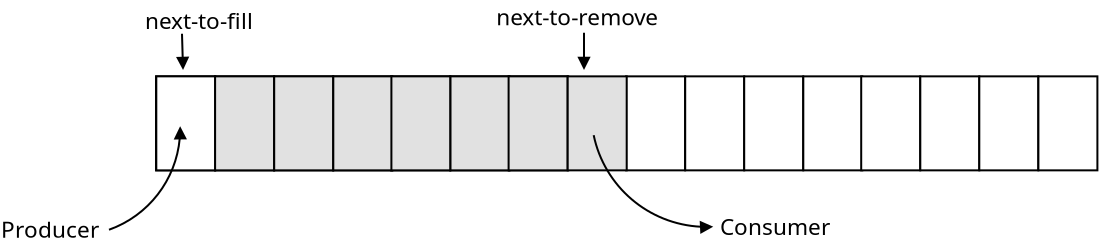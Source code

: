 <?xml version="1.0" encoding="UTF-8"?>
<dia:diagram xmlns:dia="http://www.lysator.liu.se/~alla/dia/">
  <dia:layer name="Background" visible="true" connectable="true" active="true">
    <dia:object type="Standard - Box" version="0" id="O0">
      <dia:attribute name="obj_pos">
        <dia:point val="33.85,12.63"/>
      </dia:attribute>
      <dia:attribute name="obj_bb">
        <dia:rectangle val="33.8,12.58;36.85,17.38"/>
      </dia:attribute>
      <dia:attribute name="elem_corner">
        <dia:point val="33.85,12.63"/>
      </dia:attribute>
      <dia:attribute name="elem_width">
        <dia:real val="2.95"/>
      </dia:attribute>
      <dia:attribute name="elem_height">
        <dia:real val="4.7"/>
      </dia:attribute>
      <dia:attribute name="inner_color">
        <dia:color val="#e1e1e1ff"/>
      </dia:attribute>
      <dia:attribute name="show_background">
        <dia:boolean val="true"/>
      </dia:attribute>
    </dia:object>
    <dia:object type="Standard - Box" version="0" id="O1">
      <dia:attribute name="obj_pos">
        <dia:point val="36.805,12.63"/>
      </dia:attribute>
      <dia:attribute name="obj_bb">
        <dia:rectangle val="36.755,12.58;39.805,17.38"/>
      </dia:attribute>
      <dia:attribute name="elem_corner">
        <dia:point val="36.805,12.63"/>
      </dia:attribute>
      <dia:attribute name="elem_width">
        <dia:real val="2.95"/>
      </dia:attribute>
      <dia:attribute name="elem_height">
        <dia:real val="4.7"/>
      </dia:attribute>
      <dia:attribute name="show_background">
        <dia:boolean val="true"/>
      </dia:attribute>
    </dia:object>
    <dia:object type="Standard - Box" version="0" id="O2">
      <dia:attribute name="obj_pos">
        <dia:point val="39.755,12.63"/>
      </dia:attribute>
      <dia:attribute name="obj_bb">
        <dia:rectangle val="39.705,12.58;42.755,17.38"/>
      </dia:attribute>
      <dia:attribute name="elem_corner">
        <dia:point val="39.755,12.63"/>
      </dia:attribute>
      <dia:attribute name="elem_width">
        <dia:real val="2.95"/>
      </dia:attribute>
      <dia:attribute name="elem_height">
        <dia:real val="4.7"/>
      </dia:attribute>
      <dia:attribute name="show_background">
        <dia:boolean val="true"/>
      </dia:attribute>
    </dia:object>
    <dia:object type="Standard - Box" version="0" id="O3">
      <dia:attribute name="obj_pos">
        <dia:point val="42.71,12.63"/>
      </dia:attribute>
      <dia:attribute name="obj_bb">
        <dia:rectangle val="42.66,12.58;45.71,17.38"/>
      </dia:attribute>
      <dia:attribute name="elem_corner">
        <dia:point val="42.71,12.63"/>
      </dia:attribute>
      <dia:attribute name="elem_width">
        <dia:real val="2.95"/>
      </dia:attribute>
      <dia:attribute name="elem_height">
        <dia:real val="4.7"/>
      </dia:attribute>
      <dia:attribute name="show_background">
        <dia:boolean val="true"/>
      </dia:attribute>
    </dia:object>
    <dia:object type="Standard - Box" version="0" id="O4">
      <dia:attribute name="obj_pos">
        <dia:point val="45.605,12.63"/>
      </dia:attribute>
      <dia:attribute name="obj_bb">
        <dia:rectangle val="45.555,12.58;48.605,17.38"/>
      </dia:attribute>
      <dia:attribute name="elem_corner">
        <dia:point val="45.605,12.63"/>
      </dia:attribute>
      <dia:attribute name="elem_width">
        <dia:real val="2.95"/>
      </dia:attribute>
      <dia:attribute name="elem_height">
        <dia:real val="4.7"/>
      </dia:attribute>
      <dia:attribute name="show_background">
        <dia:boolean val="true"/>
      </dia:attribute>
    </dia:object>
    <dia:object type="Standard - Box" version="0" id="O5">
      <dia:attribute name="obj_pos">
        <dia:point val="48.56,12.63"/>
      </dia:attribute>
      <dia:attribute name="obj_bb">
        <dia:rectangle val="48.51,12.58;51.56,17.38"/>
      </dia:attribute>
      <dia:attribute name="elem_corner">
        <dia:point val="48.56,12.63"/>
      </dia:attribute>
      <dia:attribute name="elem_width">
        <dia:real val="2.95"/>
      </dia:attribute>
      <dia:attribute name="elem_height">
        <dia:real val="4.7"/>
      </dia:attribute>
      <dia:attribute name="show_background">
        <dia:boolean val="true"/>
      </dia:attribute>
    </dia:object>
    <dia:object type="Standard - Box" version="0" id="O6">
      <dia:attribute name="obj_pos">
        <dia:point val="51.51,12.63"/>
      </dia:attribute>
      <dia:attribute name="obj_bb">
        <dia:rectangle val="51.46,12.58;54.51,17.38"/>
      </dia:attribute>
      <dia:attribute name="elem_corner">
        <dia:point val="51.51,12.63"/>
      </dia:attribute>
      <dia:attribute name="elem_width">
        <dia:real val="2.95"/>
      </dia:attribute>
      <dia:attribute name="elem_height">
        <dia:real val="4.7"/>
      </dia:attribute>
      <dia:attribute name="show_background">
        <dia:boolean val="true"/>
      </dia:attribute>
    </dia:object>
    <dia:object type="Standard - Box" version="0" id="O7">
      <dia:attribute name="obj_pos">
        <dia:point val="33.865,12.63"/>
      </dia:attribute>
      <dia:attribute name="obj_bb">
        <dia:rectangle val="33.815,12.58;36.865,17.38"/>
      </dia:attribute>
      <dia:attribute name="elem_corner">
        <dia:point val="33.865,12.63"/>
      </dia:attribute>
      <dia:attribute name="elem_width">
        <dia:real val="2.95"/>
      </dia:attribute>
      <dia:attribute name="elem_height">
        <dia:real val="4.7"/>
      </dia:attribute>
      <dia:attribute name="show_background">
        <dia:boolean val="true"/>
      </dia:attribute>
    </dia:object>
    <dia:object type="Standard - Box" version="0" id="O8">
      <dia:attribute name="obj_pos">
        <dia:point val="57.355,12.63"/>
      </dia:attribute>
      <dia:attribute name="obj_bb">
        <dia:rectangle val="57.305,12.58;60.355,17.38"/>
      </dia:attribute>
      <dia:attribute name="elem_corner">
        <dia:point val="57.355,12.63"/>
      </dia:attribute>
      <dia:attribute name="elem_width">
        <dia:real val="2.95"/>
      </dia:attribute>
      <dia:attribute name="elem_height">
        <dia:real val="4.7"/>
      </dia:attribute>
      <dia:attribute name="show_background">
        <dia:boolean val="true"/>
      </dia:attribute>
    </dia:object>
    <dia:object type="Standard - Box" version="0" id="O9">
      <dia:attribute name="obj_pos">
        <dia:point val="60.31,12.63"/>
      </dia:attribute>
      <dia:attribute name="obj_bb">
        <dia:rectangle val="60.26,12.58;63.31,17.38"/>
      </dia:attribute>
      <dia:attribute name="elem_corner">
        <dia:point val="60.31,12.63"/>
      </dia:attribute>
      <dia:attribute name="elem_width">
        <dia:real val="2.95"/>
      </dia:attribute>
      <dia:attribute name="elem_height">
        <dia:real val="4.7"/>
      </dia:attribute>
      <dia:attribute name="show_background">
        <dia:boolean val="true"/>
      </dia:attribute>
    </dia:object>
    <dia:object type="Standard - Box" version="0" id="O10">
      <dia:attribute name="obj_pos">
        <dia:point val="63.26,12.63"/>
      </dia:attribute>
      <dia:attribute name="obj_bb">
        <dia:rectangle val="63.21,12.58;66.26,17.38"/>
      </dia:attribute>
      <dia:attribute name="elem_corner">
        <dia:point val="63.26,12.63"/>
      </dia:attribute>
      <dia:attribute name="elem_width">
        <dia:real val="2.95"/>
      </dia:attribute>
      <dia:attribute name="elem_height">
        <dia:real val="4.7"/>
      </dia:attribute>
      <dia:attribute name="show_background">
        <dia:boolean val="true"/>
      </dia:attribute>
    </dia:object>
    <dia:object type="Standard - Box" version="0" id="O11">
      <dia:attribute name="obj_pos">
        <dia:point val="66.215,12.63"/>
      </dia:attribute>
      <dia:attribute name="obj_bb">
        <dia:rectangle val="66.165,12.58;69.215,17.38"/>
      </dia:attribute>
      <dia:attribute name="elem_corner">
        <dia:point val="66.215,12.63"/>
      </dia:attribute>
      <dia:attribute name="elem_width">
        <dia:real val="2.95"/>
      </dia:attribute>
      <dia:attribute name="elem_height">
        <dia:real val="4.7"/>
      </dia:attribute>
      <dia:attribute name="show_background">
        <dia:boolean val="true"/>
      </dia:attribute>
    </dia:object>
    <dia:object type="Standard - Box" version="0" id="O12">
      <dia:attribute name="obj_pos">
        <dia:point val="69.11,12.63"/>
      </dia:attribute>
      <dia:attribute name="obj_bb">
        <dia:rectangle val="69.06,12.58;72.11,17.38"/>
      </dia:attribute>
      <dia:attribute name="elem_corner">
        <dia:point val="69.11,12.63"/>
      </dia:attribute>
      <dia:attribute name="elem_width">
        <dia:real val="2.95"/>
      </dia:attribute>
      <dia:attribute name="elem_height">
        <dia:real val="4.7"/>
      </dia:attribute>
      <dia:attribute name="show_background">
        <dia:boolean val="true"/>
      </dia:attribute>
    </dia:object>
    <dia:object type="Standard - Box" version="0" id="O13">
      <dia:attribute name="obj_pos">
        <dia:point val="72.065,12.63"/>
      </dia:attribute>
      <dia:attribute name="obj_bb">
        <dia:rectangle val="72.015,12.58;75.065,17.38"/>
      </dia:attribute>
      <dia:attribute name="elem_corner">
        <dia:point val="72.065,12.63"/>
      </dia:attribute>
      <dia:attribute name="elem_width">
        <dia:real val="2.95"/>
      </dia:attribute>
      <dia:attribute name="elem_height">
        <dia:real val="4.7"/>
      </dia:attribute>
      <dia:attribute name="show_background">
        <dia:boolean val="true"/>
      </dia:attribute>
    </dia:object>
    <dia:object type="Standard - Box" version="0" id="O14">
      <dia:attribute name="obj_pos">
        <dia:point val="75.015,12.63"/>
      </dia:attribute>
      <dia:attribute name="obj_bb">
        <dia:rectangle val="74.965,12.58;78.015,17.38"/>
      </dia:attribute>
      <dia:attribute name="elem_corner">
        <dia:point val="75.015,12.63"/>
      </dia:attribute>
      <dia:attribute name="elem_width">
        <dia:real val="2.95"/>
      </dia:attribute>
      <dia:attribute name="elem_height">
        <dia:real val="4.7"/>
      </dia:attribute>
      <dia:attribute name="show_background">
        <dia:boolean val="true"/>
      </dia:attribute>
    </dia:object>
    <dia:object type="Standard - Box" version="0" id="O15">
      <dia:attribute name="obj_pos">
        <dia:point val="77.97,12.63"/>
      </dia:attribute>
      <dia:attribute name="obj_bb">
        <dia:rectangle val="77.92,12.58;80.97,17.38"/>
      </dia:attribute>
      <dia:attribute name="elem_corner">
        <dia:point val="77.97,12.63"/>
      </dia:attribute>
      <dia:attribute name="elem_width">
        <dia:real val="2.95"/>
      </dia:attribute>
      <dia:attribute name="elem_height">
        <dia:real val="4.7"/>
      </dia:attribute>
      <dia:attribute name="show_background">
        <dia:boolean val="true"/>
      </dia:attribute>
    </dia:object>
    <dia:object type="Standard - Text" version="1" id="O16">
      <dia:attribute name="obj_pos">
        <dia:point val="26.1,20.7"/>
      </dia:attribute>
      <dia:attribute name="obj_bb">
        <dia:rectangle val="26.1,19.65;31.102,20.968"/>
      </dia:attribute>
      <dia:attribute name="text">
        <dia:composite type="text">
          <dia:attribute name="string">
            <dia:string>#Producer#</dia:string>
          </dia:attribute>
          <dia:attribute name="font">
            <dia:font family="sans" style="0" name="Helvetica"/>
          </dia:attribute>
          <dia:attribute name="height">
            <dia:real val="1.411"/>
          </dia:attribute>
          <dia:attribute name="pos">
            <dia:point val="26.1,20.7"/>
          </dia:attribute>
          <dia:attribute name="color">
            <dia:color val="#000000ff"/>
          </dia:attribute>
          <dia:attribute name="alignment">
            <dia:enum val="0"/>
          </dia:attribute>
        </dia:composite>
      </dia:attribute>
      <dia:attribute name="valign">
        <dia:enum val="3"/>
      </dia:attribute>
    </dia:object>
    <dia:object type="Standard - Text" version="1" id="O17">
      <dia:attribute name="obj_pos">
        <dia:point val="62.055,20.56"/>
      </dia:attribute>
      <dia:attribute name="obj_bb">
        <dia:rectangle val="62.055,19.51;67.81,20.828"/>
      </dia:attribute>
      <dia:attribute name="text">
        <dia:composite type="text">
          <dia:attribute name="string">
            <dia:string>#Consumer#</dia:string>
          </dia:attribute>
          <dia:attribute name="font">
            <dia:font family="sans" style="0" name="Helvetica"/>
          </dia:attribute>
          <dia:attribute name="height">
            <dia:real val="1.411"/>
          </dia:attribute>
          <dia:attribute name="pos">
            <dia:point val="62.055,20.56"/>
          </dia:attribute>
          <dia:attribute name="color">
            <dia:color val="#000000ff"/>
          </dia:attribute>
          <dia:attribute name="alignment">
            <dia:enum val="0"/>
          </dia:attribute>
        </dia:composite>
      </dia:attribute>
      <dia:attribute name="valign">
        <dia:enum val="3"/>
      </dia:attribute>
    </dia:object>
    <dia:object type="Standard - Arc" version="0" id="O18">
      <dia:attribute name="obj_pos">
        <dia:point val="31.5,20.3"/>
      </dia:attribute>
      <dia:attribute name="obj_bb">
        <dia:rectangle val="31.43,15.116;35.397,20.37"/>
      </dia:attribute>
      <dia:attribute name="conn_endpoints">
        <dia:point val="31.5,20.3"/>
        <dia:point val="35.058,15.185"/>
      </dia:attribute>
      <dia:attribute name="curve_distance">
        <dia:real val="1"/>
      </dia:attribute>
      <dia:attribute name="end_arrow">
        <dia:enum val="3"/>
      </dia:attribute>
      <dia:attribute name="end_arrow_length">
        <dia:real val="0.5"/>
      </dia:attribute>
      <dia:attribute name="end_arrow_width">
        <dia:real val="0.5"/>
      </dia:attribute>
    </dia:object>
    <dia:object type="Standard - Box" version="0" id="O19">
      <dia:attribute name="obj_pos">
        <dia:point val="36.805,12.63"/>
      </dia:attribute>
      <dia:attribute name="obj_bb">
        <dia:rectangle val="36.755,12.58;39.805,17.38"/>
      </dia:attribute>
      <dia:attribute name="elem_corner">
        <dia:point val="36.805,12.63"/>
      </dia:attribute>
      <dia:attribute name="elem_width">
        <dia:real val="2.95"/>
      </dia:attribute>
      <dia:attribute name="elem_height">
        <dia:real val="4.7"/>
      </dia:attribute>
      <dia:attribute name="inner_color">
        <dia:color val="#e1e1e1ff"/>
      </dia:attribute>
      <dia:attribute name="show_background">
        <dia:boolean val="true"/>
      </dia:attribute>
    </dia:object>
    <dia:object type="Standard - Box" version="0" id="O20">
      <dia:attribute name="obj_pos">
        <dia:point val="39.76,12.63"/>
      </dia:attribute>
      <dia:attribute name="obj_bb">
        <dia:rectangle val="39.71,12.58;42.76,17.38"/>
      </dia:attribute>
      <dia:attribute name="elem_corner">
        <dia:point val="39.76,12.63"/>
      </dia:attribute>
      <dia:attribute name="elem_width">
        <dia:real val="2.95"/>
      </dia:attribute>
      <dia:attribute name="elem_height">
        <dia:real val="4.7"/>
      </dia:attribute>
      <dia:attribute name="inner_color">
        <dia:color val="#e1e1e1ff"/>
      </dia:attribute>
      <dia:attribute name="show_background">
        <dia:boolean val="true"/>
      </dia:attribute>
    </dia:object>
    <dia:object type="Standard - Box" version="0" id="O21">
      <dia:attribute name="obj_pos">
        <dia:point val="42.715,12.63"/>
      </dia:attribute>
      <dia:attribute name="obj_bb">
        <dia:rectangle val="42.665,12.58;45.715,17.38"/>
      </dia:attribute>
      <dia:attribute name="elem_corner">
        <dia:point val="42.715,12.63"/>
      </dia:attribute>
      <dia:attribute name="elem_width">
        <dia:real val="2.95"/>
      </dia:attribute>
      <dia:attribute name="elem_height">
        <dia:real val="4.7"/>
      </dia:attribute>
      <dia:attribute name="inner_color">
        <dia:color val="#e1e1e1ff"/>
      </dia:attribute>
      <dia:attribute name="show_background">
        <dia:boolean val="true"/>
      </dia:attribute>
    </dia:object>
    <dia:object type="Standard - Box" version="0" id="O22">
      <dia:attribute name="obj_pos">
        <dia:point val="45.62,12.63"/>
      </dia:attribute>
      <dia:attribute name="obj_bb">
        <dia:rectangle val="45.57,12.58;48.62,17.38"/>
      </dia:attribute>
      <dia:attribute name="elem_corner">
        <dia:point val="45.62,12.63"/>
      </dia:attribute>
      <dia:attribute name="elem_width">
        <dia:real val="2.95"/>
      </dia:attribute>
      <dia:attribute name="elem_height">
        <dia:real val="4.7"/>
      </dia:attribute>
      <dia:attribute name="inner_color">
        <dia:color val="#e1e1e1ff"/>
      </dia:attribute>
      <dia:attribute name="show_background">
        <dia:boolean val="true"/>
      </dia:attribute>
    </dia:object>
    <dia:object type="Standard - Box" version="0" id="O23">
      <dia:attribute name="obj_pos">
        <dia:point val="48.575,12.63"/>
      </dia:attribute>
      <dia:attribute name="obj_bb">
        <dia:rectangle val="48.525,12.58;51.575,17.38"/>
      </dia:attribute>
      <dia:attribute name="elem_corner">
        <dia:point val="48.575,12.63"/>
      </dia:attribute>
      <dia:attribute name="elem_width">
        <dia:real val="2.95"/>
      </dia:attribute>
      <dia:attribute name="elem_height">
        <dia:real val="4.7"/>
      </dia:attribute>
      <dia:attribute name="inner_color">
        <dia:color val="#e1e1e1ff"/>
      </dia:attribute>
      <dia:attribute name="show_background">
        <dia:boolean val="true"/>
      </dia:attribute>
    </dia:object>
    <dia:object type="Standard - Box" version="0" id="O24">
      <dia:attribute name="obj_pos">
        <dia:point val="51.48,12.63"/>
      </dia:attribute>
      <dia:attribute name="obj_bb">
        <dia:rectangle val="51.43,12.58;54.48,17.38"/>
      </dia:attribute>
      <dia:attribute name="elem_corner">
        <dia:point val="51.48,12.63"/>
      </dia:attribute>
      <dia:attribute name="elem_width">
        <dia:real val="2.95"/>
      </dia:attribute>
      <dia:attribute name="elem_height">
        <dia:real val="4.7"/>
      </dia:attribute>
      <dia:attribute name="inner_color">
        <dia:color val="#e1e1e1ff"/>
      </dia:attribute>
      <dia:attribute name="show_background">
        <dia:boolean val="true"/>
      </dia:attribute>
    </dia:object>
    <dia:object type="Standard - Box" version="0" id="O25">
      <dia:attribute name="obj_pos">
        <dia:point val="54.435,12.63"/>
      </dia:attribute>
      <dia:attribute name="obj_bb">
        <dia:rectangle val="54.385,12.58;57.435,17.38"/>
      </dia:attribute>
      <dia:attribute name="elem_corner">
        <dia:point val="54.435,12.63"/>
      </dia:attribute>
      <dia:attribute name="elem_width">
        <dia:real val="2.95"/>
      </dia:attribute>
      <dia:attribute name="elem_height">
        <dia:real val="4.7"/>
      </dia:attribute>
      <dia:attribute name="inner_color">
        <dia:color val="#e1e1e1ff"/>
      </dia:attribute>
      <dia:attribute name="show_background">
        <dia:boolean val="true"/>
      </dia:attribute>
    </dia:object>
    <dia:object type="Standard - Arc" version="0" id="O26">
      <dia:attribute name="obj_pos">
        <dia:point val="55.734,15.571"/>
      </dia:attribute>
      <dia:attribute name="obj_bb">
        <dia:rectangle val="55.664,15.501;61.72,20.509"/>
      </dia:attribute>
      <dia:attribute name="conn_endpoints">
        <dia:point val="55.734,15.571"/>
        <dia:point val="61.65,20.15"/>
      </dia:attribute>
      <dia:attribute name="curve_distance">
        <dia:real val="1.38"/>
      </dia:attribute>
      <dia:attribute name="end_arrow">
        <dia:enum val="3"/>
      </dia:attribute>
      <dia:attribute name="end_arrow_length">
        <dia:real val="0.5"/>
      </dia:attribute>
      <dia:attribute name="end_arrow_width">
        <dia:real val="0.5"/>
      </dia:attribute>
    </dia:object>
    <dia:object type="Standard - Text" version="1" id="O27">
      <dia:attribute name="obj_pos">
        <dia:point val="33.305,10.26"/>
      </dia:attribute>
      <dia:attribute name="obj_bb">
        <dia:rectangle val="33.305,9.21;39.108,10.527"/>
      </dia:attribute>
      <dia:attribute name="text">
        <dia:composite type="text">
          <dia:attribute name="string">
            <dia:string>#next-to-fill#</dia:string>
          </dia:attribute>
          <dia:attribute name="font">
            <dia:font family="sans" style="0" name="Helvetica"/>
          </dia:attribute>
          <dia:attribute name="height">
            <dia:real val="1.411"/>
          </dia:attribute>
          <dia:attribute name="pos">
            <dia:point val="33.305,10.26"/>
          </dia:attribute>
          <dia:attribute name="color">
            <dia:color val="#000000ff"/>
          </dia:attribute>
          <dia:attribute name="alignment">
            <dia:enum val="0"/>
          </dia:attribute>
        </dia:composite>
      </dia:attribute>
      <dia:attribute name="valign">
        <dia:enum val="3"/>
      </dia:attribute>
    </dia:object>
    <dia:object type="Standard - Text" version="1" id="O28">
      <dia:attribute name="obj_pos">
        <dia:point val="50.86,10.07"/>
      </dia:attribute>
      <dia:attribute name="obj_bb">
        <dia:rectangle val="50.86,9.02;59.615,10.338"/>
      </dia:attribute>
      <dia:attribute name="text">
        <dia:composite type="text">
          <dia:attribute name="string">
            <dia:string>#next-to-remove#</dia:string>
          </dia:attribute>
          <dia:attribute name="font">
            <dia:font family="sans" style="0" name="Helvetica"/>
          </dia:attribute>
          <dia:attribute name="height">
            <dia:real val="1.411"/>
          </dia:attribute>
          <dia:attribute name="pos">
            <dia:point val="50.86,10.07"/>
          </dia:attribute>
          <dia:attribute name="color">
            <dia:color val="#000000ff"/>
          </dia:attribute>
          <dia:attribute name="alignment">
            <dia:enum val="0"/>
          </dia:attribute>
        </dia:composite>
      </dia:attribute>
      <dia:attribute name="valign">
        <dia:enum val="3"/>
      </dia:attribute>
    </dia:object>
    <dia:object type="Standard - Line" version="0" id="O29">
      <dia:attribute name="obj_pos">
        <dia:point val="35.15,10.5"/>
      </dia:attribute>
      <dia:attribute name="obj_bb">
        <dia:rectangle val="34.852,10.449;35.514,12.312"/>
      </dia:attribute>
      <dia:attribute name="conn_endpoints">
        <dia:point val="35.15,10.5"/>
        <dia:point val="35.2,12.25"/>
      </dia:attribute>
      <dia:attribute name="numcp">
        <dia:int val="1"/>
      </dia:attribute>
      <dia:attribute name="end_arrow">
        <dia:enum val="3"/>
      </dia:attribute>
      <dia:attribute name="end_arrow_length">
        <dia:real val="0.5"/>
      </dia:attribute>
      <dia:attribute name="end_arrow_width">
        <dia:real val="0.5"/>
      </dia:attribute>
    </dia:object>
    <dia:object type="Standard - Line" version="0" id="O30">
      <dia:attribute name="obj_pos">
        <dia:point val="55.25,10.45"/>
      </dia:attribute>
      <dia:attribute name="obj_bb">
        <dia:rectangle val="54.919,10.4;55.581,12.312"/>
      </dia:attribute>
      <dia:attribute name="conn_endpoints">
        <dia:point val="55.25,10.45"/>
        <dia:point val="55.25,12.25"/>
      </dia:attribute>
      <dia:attribute name="numcp">
        <dia:int val="1"/>
      </dia:attribute>
      <dia:attribute name="end_arrow">
        <dia:enum val="3"/>
      </dia:attribute>
      <dia:attribute name="end_arrow_length">
        <dia:real val="0.5"/>
      </dia:attribute>
      <dia:attribute name="end_arrow_width">
        <dia:real val="0.5"/>
      </dia:attribute>
    </dia:object>
  </dia:layer>
</dia:diagram>
